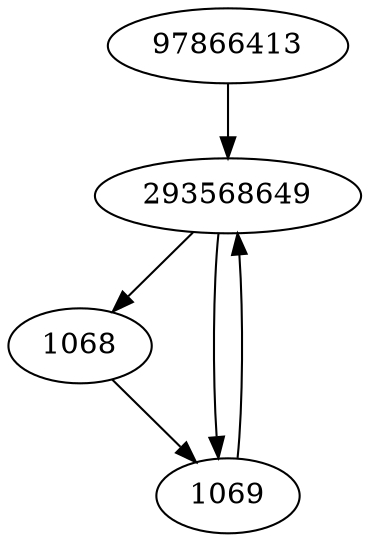 strict digraph  {
293568649;
1068;
1069;
97866413;
293568649 -> 1069;
293568649 -> 1068;
1068 -> 1069;
1069 -> 293568649;
97866413 -> 293568649;
}
